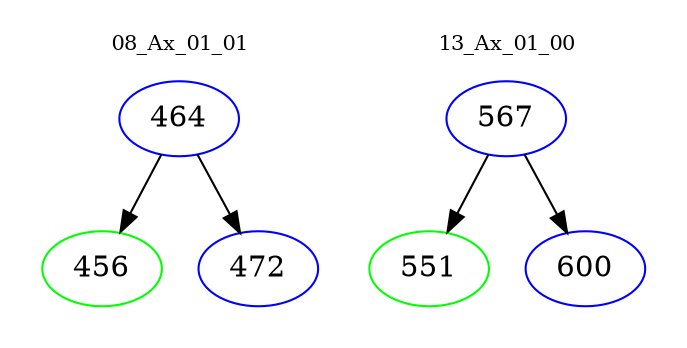digraph{
subgraph cluster_0 {
color = white
label = "08_Ax_01_01";
fontsize=10;
T0_464 [label="464", color="blue"]
T0_464 -> T0_456 [color="black"]
T0_456 [label="456", color="green"]
T0_464 -> T0_472 [color="black"]
T0_472 [label="472", color="blue"]
}
subgraph cluster_1 {
color = white
label = "13_Ax_01_00";
fontsize=10;
T1_567 [label="567", color="blue"]
T1_567 -> T1_551 [color="black"]
T1_551 [label="551", color="green"]
T1_567 -> T1_600 [color="black"]
T1_600 [label="600", color="blue"]
}
}
